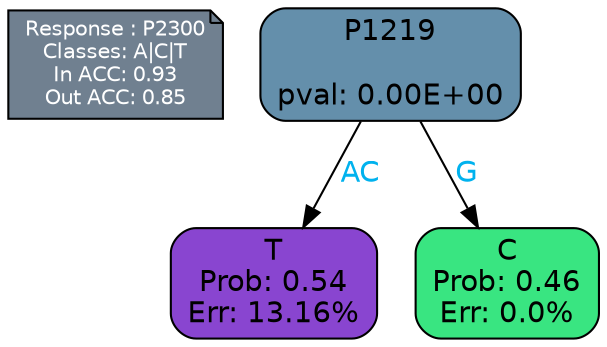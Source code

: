 digraph Tree {
node [shape=box, style="filled, rounded", color="black", fontname=helvetica] ;
graph [ranksep=equally, splines=polylines, bgcolor=transparent, dpi=600] ;
edge [fontname=helvetica] ;
LEGEND [label="Response : P2300
Classes: A|C|T
In ACC: 0.93
Out ACC: 0.85
",shape=note,align=left,style=filled,fillcolor="slategray",fontcolor="white",fontsize=10];1 [label="P1219

pval: 0.00E+00", fillcolor="#648fab"] ;
2 [label="T
Prob: 0.54
Err: 13.16%", fillcolor="#8945d0"] ;
3 [label="C
Prob: 0.46
Err: 0.0%", fillcolor="#39e581"] ;
1 -> 2 [label="AC",fontcolor=deepskyblue2] ;
1 -> 3 [label="G",fontcolor=deepskyblue2] ;
{rank = same; 2;3;}{rank = same; LEGEND;1;}}